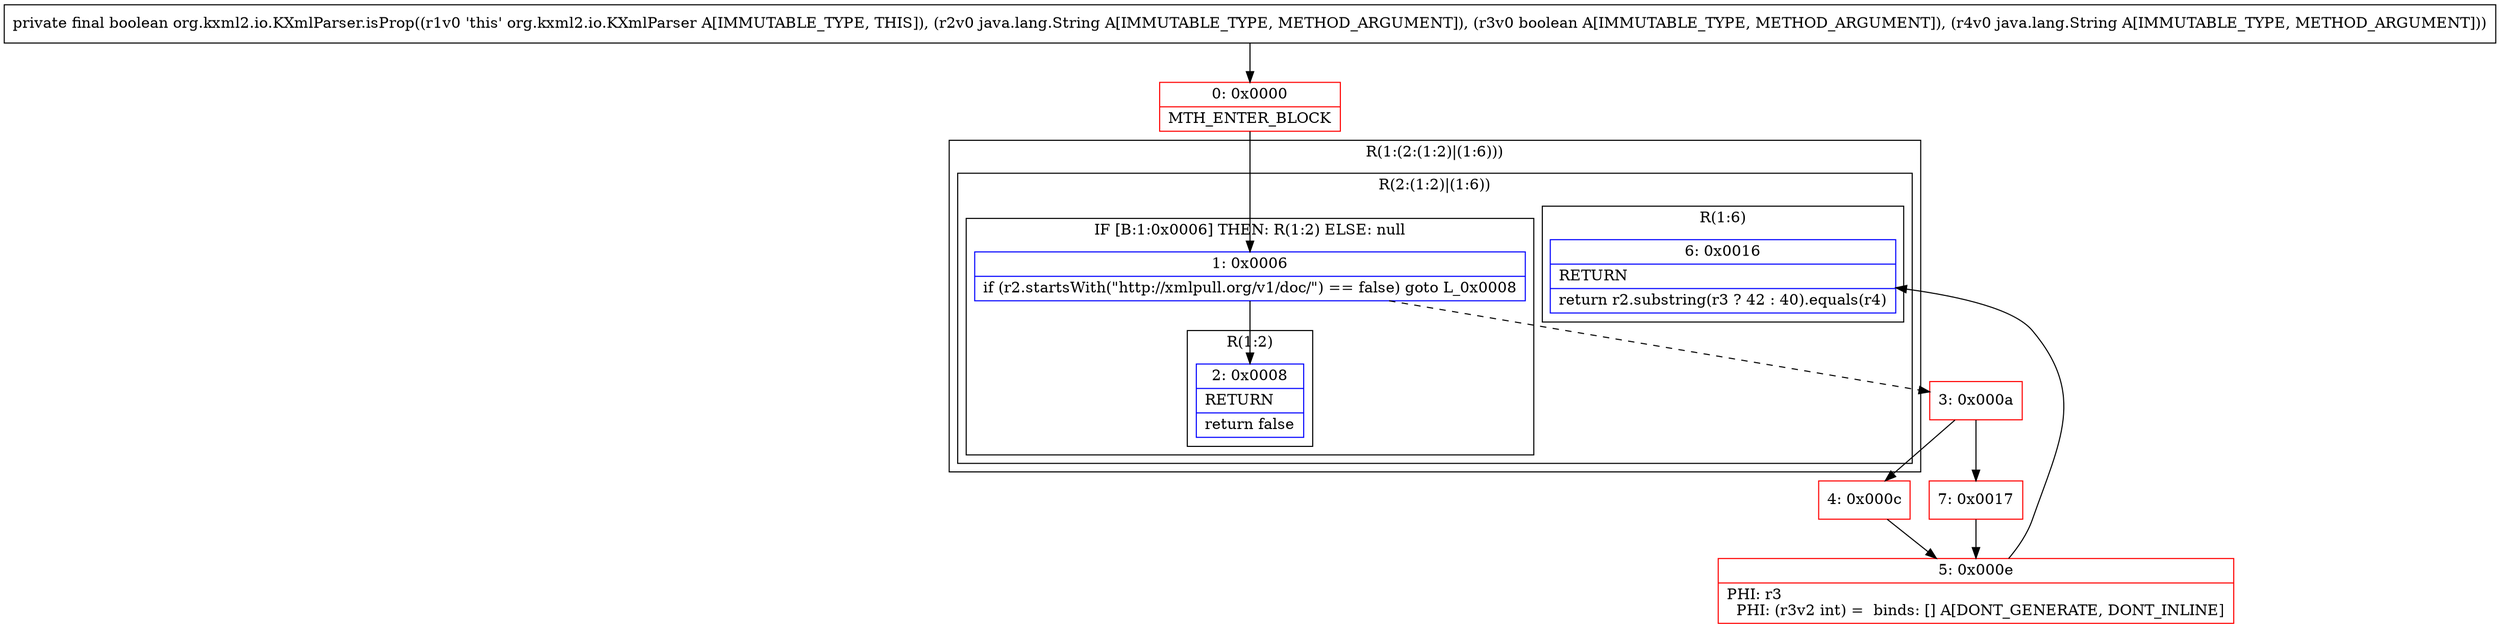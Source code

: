 digraph "CFG fororg.kxml2.io.KXmlParser.isProp(Ljava\/lang\/String;ZLjava\/lang\/String;)Z" {
subgraph cluster_Region_1148462192 {
label = "R(1:(2:(1:2)|(1:6)))";
node [shape=record,color=blue];
subgraph cluster_Region_673559641 {
label = "R(2:(1:2)|(1:6))";
node [shape=record,color=blue];
subgraph cluster_IfRegion_676144111 {
label = "IF [B:1:0x0006] THEN: R(1:2) ELSE: null";
node [shape=record,color=blue];
Node_1 [shape=record,label="{1\:\ 0x0006|if (r2.startsWith(\"http:\/\/xmlpull.org\/v1\/doc\/\") == false) goto L_0x0008\l}"];
subgraph cluster_Region_195143292 {
label = "R(1:2)";
node [shape=record,color=blue];
Node_2 [shape=record,label="{2\:\ 0x0008|RETURN\l|return false\l}"];
}
}
subgraph cluster_Region_1846756572 {
label = "R(1:6)";
node [shape=record,color=blue];
Node_6 [shape=record,label="{6\:\ 0x0016|RETURN\l|return r2.substring(r3 ? 42 : 40).equals(r4)\l}"];
}
}
}
Node_0 [shape=record,color=red,label="{0\:\ 0x0000|MTH_ENTER_BLOCK\l}"];
Node_3 [shape=record,color=red,label="{3\:\ 0x000a}"];
Node_4 [shape=record,color=red,label="{4\:\ 0x000c}"];
Node_5 [shape=record,color=red,label="{5\:\ 0x000e|PHI: r3 \l  PHI: (r3v2 int) =  binds: [] A[DONT_GENERATE, DONT_INLINE]\l}"];
Node_7 [shape=record,color=red,label="{7\:\ 0x0017}"];
MethodNode[shape=record,label="{private final boolean org.kxml2.io.KXmlParser.isProp((r1v0 'this' org.kxml2.io.KXmlParser A[IMMUTABLE_TYPE, THIS]), (r2v0 java.lang.String A[IMMUTABLE_TYPE, METHOD_ARGUMENT]), (r3v0 boolean A[IMMUTABLE_TYPE, METHOD_ARGUMENT]), (r4v0 java.lang.String A[IMMUTABLE_TYPE, METHOD_ARGUMENT])) }"];
MethodNode -> Node_0;
Node_1 -> Node_2;
Node_1 -> Node_3[style=dashed];
Node_0 -> Node_1;
Node_3 -> Node_4;
Node_3 -> Node_7;
Node_4 -> Node_5;
Node_5 -> Node_6;
Node_7 -> Node_5;
}

